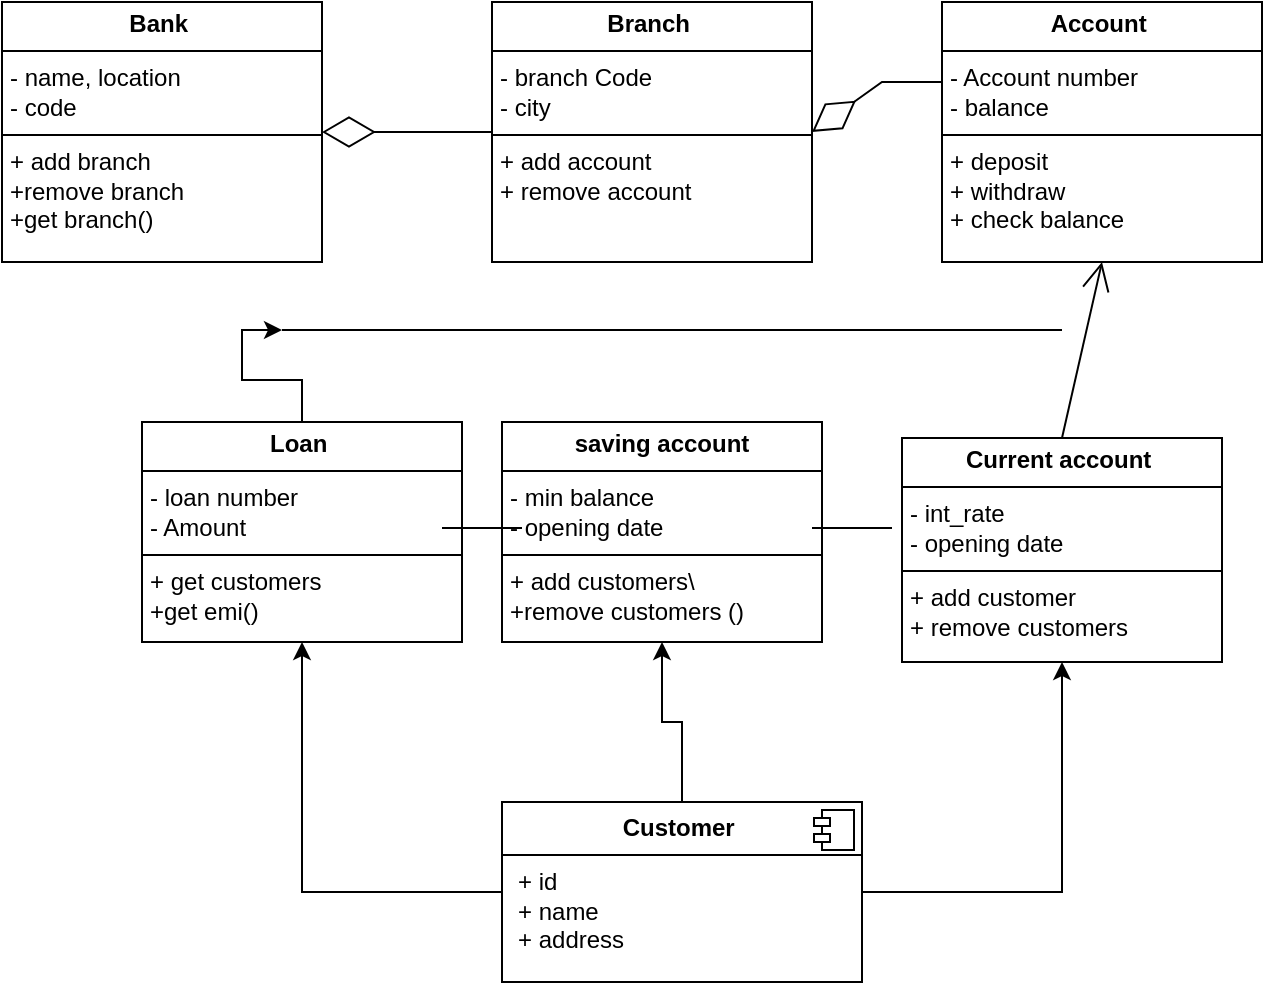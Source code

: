 <mxfile version="28.0.7">
  <diagram name="Page-1" id="4MSs-3ZKwbqKHJ0EgK01">
    <mxGraphModel dx="1026" dy="507" grid="1" gridSize="10" guides="1" tooltips="1" connect="1" arrows="1" fold="1" page="1" pageScale="1" pageWidth="850" pageHeight="1100" math="0" shadow="0">
      <root>
        <mxCell id="0" />
        <mxCell id="1" parent="0" />
        <mxCell id="ao6vC2taqPcK_guc-HCO-12" style="edgeStyle=orthogonalEdgeStyle;rounded=0;orthogonalLoop=1;jettySize=auto;html=1;exitX=0.5;exitY=1;exitDx=0;exitDy=0;" edge="1" parent="1">
          <mxGeometry relative="1" as="geometry">
            <mxPoint x="425" y="430" as="sourcePoint" />
            <mxPoint x="425" y="430" as="targetPoint" />
          </mxGeometry>
        </mxCell>
        <mxCell id="ao6vC2taqPcK_guc-HCO-31" value="&lt;p style=&quot;margin:0px;margin-top:4px;text-align:center;&quot;&gt;&lt;b&gt;Account&amp;nbsp;&lt;/b&gt;&lt;/p&gt;&lt;hr size=&quot;1&quot; style=&quot;border-style:solid;&quot;&gt;&lt;p style=&quot;margin:0px;margin-left:4px;&quot;&gt;- Account number&lt;/p&gt;&lt;p style=&quot;margin:0px;margin-left:4px;&quot;&gt;- balance&amp;nbsp;&lt;/p&gt;&lt;hr size=&quot;1&quot; style=&quot;border-style:solid;&quot;&gt;&lt;p style=&quot;margin:0px;margin-left:4px;&quot;&gt;+ deposit&amp;nbsp;&lt;/p&gt;&lt;p style=&quot;margin:0px;margin-left:4px;&quot;&gt;+ withdraw&amp;nbsp;&lt;/p&gt;&lt;p style=&quot;margin:0px;margin-left:4px;&quot;&gt;+ check balance&amp;nbsp;&lt;/p&gt;" style="verticalAlign=top;align=left;overflow=fill;html=1;whiteSpace=wrap;" vertex="1" parent="1">
          <mxGeometry x="570" y="230" width="160" height="130" as="geometry" />
        </mxCell>
        <mxCell id="ao6vC2taqPcK_guc-HCO-32" value="&lt;p style=&quot;margin:0px;margin-top:4px;text-align:center;&quot;&gt;&lt;b&gt;Branch&amp;nbsp;&lt;/b&gt;&lt;/p&gt;&lt;hr size=&quot;1&quot; style=&quot;border-style:solid;&quot;&gt;&lt;p style=&quot;margin:0px;margin-left:4px;&quot;&gt;- branch Code&amp;nbsp;&lt;/p&gt;&lt;p style=&quot;margin:0px;margin-left:4px;&quot;&gt;- city&amp;nbsp;&lt;/p&gt;&lt;hr size=&quot;1&quot; style=&quot;border-style:solid;&quot;&gt;&lt;p style=&quot;margin:0px;margin-left:4px;&quot;&gt;+ add account&amp;nbsp;&lt;/p&gt;&lt;p style=&quot;margin:0px;margin-left:4px;&quot;&gt;+ remove account&amp;nbsp;&lt;/p&gt;" style="verticalAlign=top;align=left;overflow=fill;html=1;whiteSpace=wrap;" vertex="1" parent="1">
          <mxGeometry x="345" y="230" width="160" height="130" as="geometry" />
        </mxCell>
        <object label="&lt;p style=&quot;margin:0px;margin-top:4px;text-align:center;&quot;&gt;&lt;b&gt;Bank&amp;nbsp;&lt;/b&gt;&lt;/p&gt;&lt;hr size=&quot;1&quot; style=&quot;border-style:solid;&quot;&gt;&lt;p style=&quot;margin:0px;margin-left:4px;&quot;&gt;- name, location&amp;nbsp;&lt;/p&gt;&lt;p style=&quot;margin:0px;margin-left:4px;&quot;&gt;- code&lt;/p&gt;&lt;hr size=&quot;1&quot; style=&quot;border-style:solid;&quot;&gt;&lt;p style=&quot;margin:0px;margin-left:4px;&quot;&gt;+ add branch&amp;nbsp;&lt;/p&gt;&lt;p style=&quot;margin:0px;margin-left:4px;&quot;&gt;+remove branch&amp;nbsp;&lt;/p&gt;&lt;p style=&quot;margin:0px;margin-left:4px;&quot;&gt;+get branch()&lt;/p&gt;" id="ao6vC2taqPcK_guc-HCO-33">
          <mxCell style="verticalAlign=top;align=left;overflow=fill;html=1;whiteSpace=wrap;" vertex="1" parent="1">
            <mxGeometry x="100" y="230" width="160" height="130" as="geometry" />
          </mxCell>
        </object>
        <mxCell id="ao6vC2taqPcK_guc-HCO-34" value="&lt;p style=&quot;margin:0px;margin-top:4px;text-align:center;&quot;&gt;&lt;b&gt;Current account&amp;nbsp;&lt;/b&gt;&lt;/p&gt;&lt;hr size=&quot;1&quot; style=&quot;border-style:solid;&quot;&gt;&lt;p style=&quot;margin:0px;margin-left:4px;&quot;&gt;- int_rate&amp;nbsp;&lt;/p&gt;&lt;p style=&quot;margin:0px;margin-left:4px;&quot;&gt;- opening date&lt;/p&gt;&lt;hr size=&quot;1&quot; style=&quot;border-style:solid;&quot;&gt;&lt;p style=&quot;margin:0px;margin-left:4px;&quot;&gt;+ add customer&lt;/p&gt;&lt;p style=&quot;margin:0px;margin-left:4px;&quot;&gt;+ remove customers&amp;nbsp;&lt;/p&gt;&lt;p style=&quot;margin:0px;margin-left:4px;&quot;&gt;&lt;br&gt;&lt;/p&gt;" style="verticalAlign=top;align=left;overflow=fill;html=1;whiteSpace=wrap;" vertex="1" parent="1">
          <mxGeometry x="550" y="448" width="160" height="112" as="geometry" />
        </mxCell>
        <mxCell id="ao6vC2taqPcK_guc-HCO-35" value="&lt;p style=&quot;margin:0px;margin-top:4px;text-align:center;&quot;&gt;&lt;b&gt;saving account&lt;/b&gt;&lt;/p&gt;&lt;hr size=&quot;1&quot; style=&quot;border-style:solid;&quot;&gt;&lt;p style=&quot;margin:0px;margin-left:4px;&quot;&gt;- min balance&amp;nbsp;&lt;/p&gt;&lt;p style=&quot;margin:0px;margin-left:4px;&quot;&gt;- opening date&amp;nbsp;&lt;/p&gt;&lt;hr size=&quot;1&quot; style=&quot;border-style:solid;&quot;&gt;&lt;p style=&quot;margin:0px;margin-left:4px;&quot;&gt;+ add customers\&lt;/p&gt;&lt;p style=&quot;margin:0px;margin-left:4px;&quot;&gt;+remove customers ()&lt;/p&gt;&lt;p style=&quot;margin:0px;margin-left:4px;&quot;&gt;&lt;br&gt;&lt;/p&gt;" style="verticalAlign=top;align=left;overflow=fill;html=1;whiteSpace=wrap;" vertex="1" parent="1">
          <mxGeometry x="350" y="440" width="160" height="110" as="geometry" />
        </mxCell>
        <mxCell id="ao6vC2taqPcK_guc-HCO-44" value="" style="edgeStyle=orthogonalEdgeStyle;rounded=0;orthogonalLoop=1;jettySize=auto;html=1;" edge="1" parent="1" source="ao6vC2taqPcK_guc-HCO-36" target="ao6vC2taqPcK_guc-HCO-42">
          <mxGeometry relative="1" as="geometry" />
        </mxCell>
        <mxCell id="ao6vC2taqPcK_guc-HCO-36" value="&lt;p style=&quot;margin:0px;margin-top:4px;text-align:center;&quot;&gt;&lt;b&gt;Loan&amp;nbsp;&lt;/b&gt;&lt;/p&gt;&lt;hr size=&quot;1&quot; style=&quot;border-style:solid;&quot;&gt;&lt;p style=&quot;margin:0px;margin-left:4px;&quot;&gt;- loan number&amp;nbsp;&lt;/p&gt;&lt;p style=&quot;margin:0px;margin-left:4px;&quot;&gt;- Amount&lt;/p&gt;&lt;hr size=&quot;1&quot; style=&quot;border-style:solid;&quot;&gt;&lt;p style=&quot;margin:0px;margin-left:4px;&quot;&gt;+ get customers&lt;/p&gt;&lt;p style=&quot;margin:0px;margin-left:4px;&quot;&gt;+get emi()&lt;/p&gt;&lt;p style=&quot;margin:0px;margin-left:4px;&quot;&gt;&lt;br&gt;&lt;/p&gt;" style="verticalAlign=top;align=left;overflow=fill;html=1;whiteSpace=wrap;" vertex="1" parent="1">
          <mxGeometry x="170" y="440" width="160" height="110" as="geometry" />
        </mxCell>
        <mxCell id="ao6vC2taqPcK_guc-HCO-47" value="" style="edgeStyle=orthogonalEdgeStyle;rounded=0;orthogonalLoop=1;jettySize=auto;html=1;" edge="1" parent="1" source="ao6vC2taqPcK_guc-HCO-37" target="ao6vC2taqPcK_guc-HCO-35">
          <mxGeometry relative="1" as="geometry" />
        </mxCell>
        <mxCell id="ao6vC2taqPcK_guc-HCO-50" value="" style="edgeStyle=orthogonalEdgeStyle;rounded=0;orthogonalLoop=1;jettySize=auto;html=1;entryX=0.5;entryY=1;entryDx=0;entryDy=0;" edge="1" parent="1" source="ao6vC2taqPcK_guc-HCO-37" target="ao6vC2taqPcK_guc-HCO-34">
          <mxGeometry relative="1" as="geometry">
            <mxPoint x="610" y="675" as="targetPoint" />
          </mxGeometry>
        </mxCell>
        <mxCell id="ao6vC2taqPcK_guc-HCO-52" value="" style="edgeStyle=orthogonalEdgeStyle;rounded=0;orthogonalLoop=1;jettySize=auto;html=1;" edge="1" parent="1" source="ao6vC2taqPcK_guc-HCO-37" target="ao6vC2taqPcK_guc-HCO-36">
          <mxGeometry relative="1" as="geometry">
            <mxPoint x="240" y="675" as="targetPoint" />
          </mxGeometry>
        </mxCell>
        <mxCell id="ao6vC2taqPcK_guc-HCO-37" value="&lt;p style=&quot;margin:0px;margin-top:6px;text-align:center;&quot;&gt;&lt;b&gt;Customer&amp;nbsp;&lt;/b&gt;&lt;/p&gt;&lt;hr size=&quot;1&quot; style=&quot;border-style:solid;&quot;&gt;&lt;p style=&quot;margin:0px;margin-left:8px;&quot;&gt;+ id&lt;br&gt;+ name&lt;/p&gt;&lt;p style=&quot;margin:0px;margin-left:8px;&quot;&gt;+ address&lt;/p&gt;&lt;p style=&quot;margin:0px;margin-left:8px;&quot;&gt;&lt;br&gt;&lt;/p&gt;" style="align=left;overflow=fill;html=1;dropTarget=0;whiteSpace=wrap;" vertex="1" parent="1">
          <mxGeometry x="350" y="630" width="180" height="90" as="geometry" />
        </mxCell>
        <mxCell id="ao6vC2taqPcK_guc-HCO-38" value="" style="shape=component;jettyWidth=8;jettyHeight=4;" vertex="1" parent="ao6vC2taqPcK_guc-HCO-37">
          <mxGeometry x="1" width="20" height="20" relative="1" as="geometry">
            <mxPoint x="-24" y="4" as="offset" />
          </mxGeometry>
        </mxCell>
        <mxCell id="ao6vC2taqPcK_guc-HCO-39" value="" style="endArrow=diamondThin;endFill=0;endSize=24;html=1;rounded=0;entryX=1;entryY=0.5;entryDx=0;entryDy=0;exitX=0;exitY=0.5;exitDx=0;exitDy=0;" edge="1" parent="1" source="ao6vC2taqPcK_guc-HCO-32" target="ao6vC2taqPcK_guc-HCO-33">
          <mxGeometry width="160" relative="1" as="geometry">
            <mxPoint x="470" y="500" as="sourcePoint" />
            <mxPoint x="630" y="500" as="targetPoint" />
          </mxGeometry>
        </mxCell>
        <mxCell id="ao6vC2taqPcK_guc-HCO-40" value="" style="endArrow=diamondThin;endFill=0;endSize=24;html=1;rounded=0;entryX=1;entryY=0.5;entryDx=0;entryDy=0;" edge="1" parent="1" target="ao6vC2taqPcK_guc-HCO-32">
          <mxGeometry width="160" relative="1" as="geometry">
            <mxPoint x="570" y="270" as="sourcePoint" />
            <mxPoint x="530" y="260" as="targetPoint" />
            <Array as="points">
              <mxPoint x="540" y="270" />
            </Array>
          </mxGeometry>
        </mxCell>
        <mxCell id="ao6vC2taqPcK_guc-HCO-41" value="" style="endArrow=open;endFill=1;endSize=12;html=1;rounded=0;entryX=0.5;entryY=1;entryDx=0;entryDy=0;exitX=0.5;exitY=0;exitDx=0;exitDy=0;" edge="1" parent="1" source="ao6vC2taqPcK_guc-HCO-34" target="ao6vC2taqPcK_guc-HCO-31">
          <mxGeometry width="160" relative="1" as="geometry">
            <mxPoint x="470" y="500" as="sourcePoint" />
            <mxPoint x="630" y="500" as="targetPoint" />
          </mxGeometry>
        </mxCell>
        <mxCell id="ao6vC2taqPcK_guc-HCO-42" value="" style="line;strokeWidth=1;fillColor=none;align=left;verticalAlign=middle;spacingTop=-1;spacingLeft=3;spacingRight=3;rotatable=0;labelPosition=right;points=[];portConstraint=eastwest;strokeColor=inherit;" vertex="1" parent="1">
          <mxGeometry x="240" y="390" width="390" height="8" as="geometry" />
        </mxCell>
        <mxCell id="ao6vC2taqPcK_guc-HCO-45" value="" style="line;strokeWidth=1;fillColor=none;align=left;verticalAlign=middle;spacingTop=-1;spacingLeft=3;spacingRight=3;rotatable=0;labelPosition=right;points=[];portConstraint=eastwest;strokeColor=inherit;" vertex="1" parent="1">
          <mxGeometry x="320" y="489" width="40" height="8" as="geometry" />
        </mxCell>
        <mxCell id="ao6vC2taqPcK_guc-HCO-46" value="" style="line;strokeWidth=1;fillColor=none;align=left;verticalAlign=middle;spacingTop=-1;spacingLeft=3;spacingRight=3;rotatable=0;labelPosition=right;points=[];portConstraint=eastwest;strokeColor=inherit;" vertex="1" parent="1">
          <mxGeometry x="505" y="489" width="40" height="8" as="geometry" />
        </mxCell>
      </root>
    </mxGraphModel>
  </diagram>
</mxfile>
